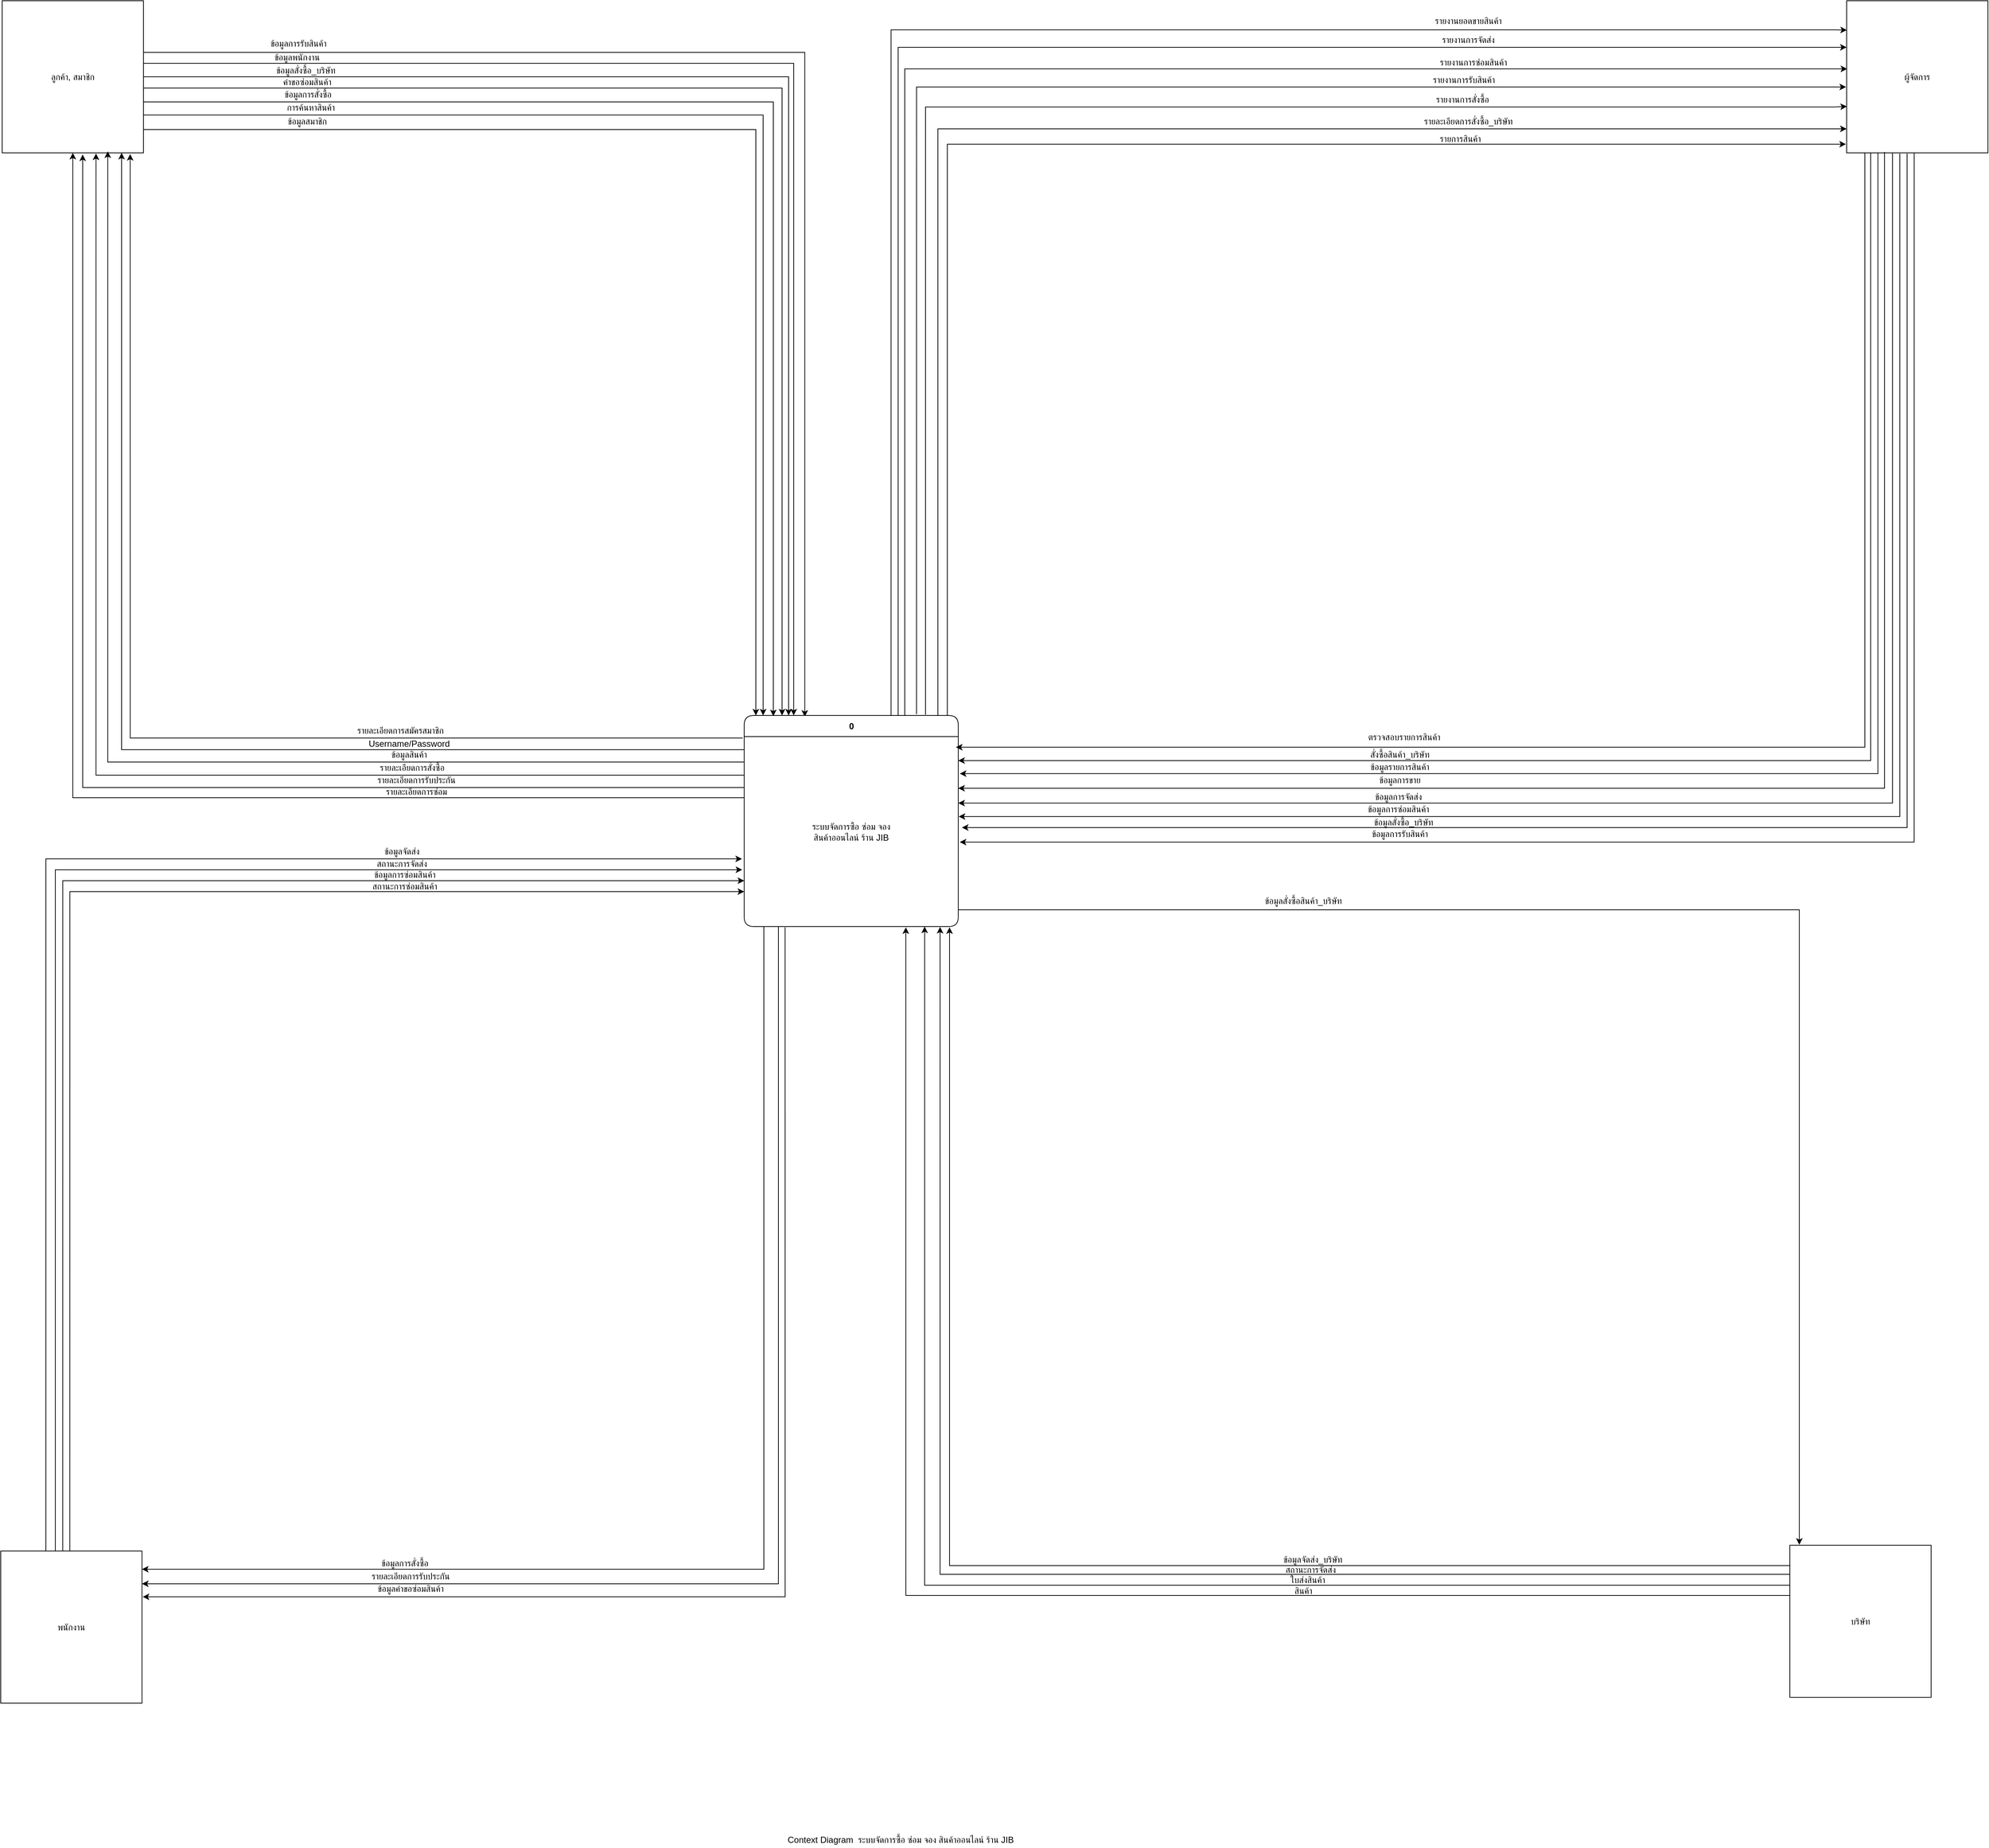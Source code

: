 <mxfile version="14.4.9" type="github">
  <diagram id="piSAjxvNjsATT06_tmGj" name="Page-1">
    <mxGraphModel dx="4449" dy="2486" grid="0" gridSize="10" guides="1" tooltips="1" connect="1" arrows="1" fold="1" page="1" pageScale="1" pageWidth="850" pageHeight="1100" math="0" shadow="0">
      <root>
        <mxCell id="0" />
        <mxCell id="1" parent="0" />
        <mxCell id="WleY1IvYI3spGeeIoT7s-6" style="edgeStyle=orthogonalEdgeStyle;rounded=0;orthogonalLoop=1;jettySize=auto;html=1;" edge="1" parent="1" source="K2hIcIQr3NRvpB6Ntuvf-3">
          <mxGeometry relative="1" as="geometry">
            <mxPoint x="-111" y="-40" as="targetPoint" />
            <Array as="points">
              <mxPoint x="-111" y="-845" />
              <mxPoint x="-111" y="-40" />
            </Array>
          </mxGeometry>
        </mxCell>
        <mxCell id="WleY1IvYI3spGeeIoT7s-8" style="edgeStyle=orthogonalEdgeStyle;rounded=0;orthogonalLoop=1;jettySize=auto;html=1;" edge="1" parent="1" source="K2hIcIQr3NRvpB6Ntuvf-3">
          <mxGeometry relative="1" as="geometry">
            <mxPoint x="-101" y="-40" as="targetPoint" />
            <Array as="points">
              <mxPoint x="-101" y="-865" />
              <mxPoint x="-101" y="-40" />
            </Array>
          </mxGeometry>
        </mxCell>
        <mxCell id="WleY1IvYI3spGeeIoT7s-14" style="edgeStyle=orthogonalEdgeStyle;rounded=0;orthogonalLoop=1;jettySize=auto;html=1;" edge="1" parent="1" source="K2hIcIQr3NRvpB6Ntuvf-3">
          <mxGeometry relative="1" as="geometry">
            <mxPoint x="-87" y="-39" as="targetPoint" />
            <Array as="points">
              <mxPoint x="-87" y="-883" />
              <mxPoint x="-87" y="-39" />
            </Array>
          </mxGeometry>
        </mxCell>
        <mxCell id="WleY1IvYI3spGeeIoT7s-22" style="edgeStyle=orthogonalEdgeStyle;rounded=0;orthogonalLoop=1;jettySize=auto;html=1;" edge="1" parent="1" source="K2hIcIQr3NRvpB6Ntuvf-3" target="WleY1IvYI3spGeeIoT7s-1">
          <mxGeometry relative="1" as="geometry">
            <Array as="points">
              <mxPoint x="-75" y="-902" />
            </Array>
          </mxGeometry>
        </mxCell>
        <mxCell id="WleY1IvYI3spGeeIoT7s-74" style="edgeStyle=orthogonalEdgeStyle;rounded=0;orthogonalLoop=1;jettySize=auto;html=1;" edge="1" parent="1" source="K2hIcIQr3NRvpB6Ntuvf-3" target="WleY1IvYI3spGeeIoT7s-1">
          <mxGeometry relative="1" as="geometry">
            <mxPoint x="-66" y="-46" as="targetPoint" />
            <Array as="points">
              <mxPoint x="-66" y="-918" />
            </Array>
          </mxGeometry>
        </mxCell>
        <mxCell id="WleY1IvYI3spGeeIoT7s-75" style="edgeStyle=orthogonalEdgeStyle;rounded=0;orthogonalLoop=1;jettySize=auto;html=1;" edge="1" parent="1" source="K2hIcIQr3NRvpB6Ntuvf-3" target="WleY1IvYI3spGeeIoT7s-1">
          <mxGeometry relative="1" as="geometry">
            <Array as="points">
              <mxPoint x="-59" y="-936" />
            </Array>
          </mxGeometry>
        </mxCell>
        <mxCell id="WleY1IvYI3spGeeIoT7s-78" style="edgeStyle=orthogonalEdgeStyle;rounded=0;orthogonalLoop=1;jettySize=auto;html=1;entryX=0.283;entryY=0.006;entryDx=0;entryDy=0;entryPerimeter=0;" edge="1" parent="1" source="K2hIcIQr3NRvpB6Ntuvf-3" target="WleY1IvYI3spGeeIoT7s-1">
          <mxGeometry relative="1" as="geometry">
            <Array as="points">
              <mxPoint x="-44" y="-951" />
            </Array>
          </mxGeometry>
        </mxCell>
        <mxCell id="K2hIcIQr3NRvpB6Ntuvf-3" value="ลูกค้า, สมาชิก" style="rounded=0;whiteSpace=wrap;html=1;" parent="1" vertex="1">
          <mxGeometry x="-1146" y="-1022" width="194" height="209" as="geometry" />
        </mxCell>
        <mxCell id="WleY1IvYI3spGeeIoT7s-59" style="edgeStyle=orthogonalEdgeStyle;rounded=0;orthogonalLoop=1;jettySize=auto;html=1;entryX=0.989;entryY=0.056;entryDx=0;entryDy=0;entryPerimeter=0;" edge="1" parent="1" source="K2hIcIQr3NRvpB6Ntuvf-6" target="WleY1IvYI3spGeeIoT7s-2">
          <mxGeometry relative="1" as="geometry">
            <Array as="points">
              <mxPoint x="1412" y="4" />
            </Array>
          </mxGeometry>
        </mxCell>
        <mxCell id="K2hIcIQr3NRvpB6Ntuvf-6" value="ผู้จัดการ" style="rounded=0;whiteSpace=wrap;html=1;" parent="1" vertex="1">
          <mxGeometry x="1387" y="-1022" width="194" height="209" as="geometry" />
        </mxCell>
        <mxCell id="WleY1IvYI3spGeeIoT7s-67" style="edgeStyle=orthogonalEdgeStyle;rounded=0;orthogonalLoop=1;jettySize=auto;html=1;" edge="1" parent="1" source="K2hIcIQr3NRvpB6Ntuvf-7">
          <mxGeometry relative="1" as="geometry">
            <mxPoint x="155" y="251" as="targetPoint" />
            <Array as="points">
              <mxPoint x="155" y="1128" />
              <mxPoint x="155" y="251" />
            </Array>
          </mxGeometry>
        </mxCell>
        <mxCell id="WleY1IvYI3spGeeIoT7s-68" style="edgeStyle=orthogonalEdgeStyle;rounded=0;orthogonalLoop=1;jettySize=auto;html=1;entryX=0.915;entryY=1.002;entryDx=0;entryDy=0;entryPerimeter=0;" edge="1" parent="1" source="K2hIcIQr3NRvpB6Ntuvf-7" target="WleY1IvYI3spGeeIoT7s-2">
          <mxGeometry relative="1" as="geometry">
            <mxPoint x="146" y="262" as="targetPoint" />
            <Array as="points">
              <mxPoint x="142" y="1140" />
            </Array>
          </mxGeometry>
        </mxCell>
        <mxCell id="WleY1IvYI3spGeeIoT7s-80" style="edgeStyle=orthogonalEdgeStyle;rounded=0;orthogonalLoop=1;jettySize=auto;html=1;entryX=0.843;entryY=1;entryDx=0;entryDy=0;entryPerimeter=0;" edge="1" parent="1" source="K2hIcIQr3NRvpB6Ntuvf-7" target="WleY1IvYI3spGeeIoT7s-2">
          <mxGeometry relative="1" as="geometry">
            <mxPoint x="124" y="252" as="targetPoint" />
            <Array as="points">
              <mxPoint x="121" y="1155" />
            </Array>
          </mxGeometry>
        </mxCell>
        <mxCell id="WleY1IvYI3spGeeIoT7s-81" style="edgeStyle=orthogonalEdgeStyle;rounded=0;orthogonalLoop=1;jettySize=auto;html=1;entryX=0.755;entryY=1.004;entryDx=0;entryDy=0;entryPerimeter=0;" edge="1" parent="1" source="K2hIcIQr3NRvpB6Ntuvf-7" target="WleY1IvYI3spGeeIoT7s-2">
          <mxGeometry relative="1" as="geometry">
            <mxPoint x="62.5" y="267" as="targetPoint" />
            <Array as="points">
              <mxPoint x="95" y="1169" />
            </Array>
          </mxGeometry>
        </mxCell>
        <mxCell id="K2hIcIQr3NRvpB6Ntuvf-7" value="บริษัท" style="rounded=0;whiteSpace=wrap;html=1;" parent="1" vertex="1">
          <mxGeometry x="1309" y="1100" width="194" height="209" as="geometry" />
        </mxCell>
        <mxCell id="K2hIcIQr3NRvpB6Ntuvf-15" value="Context Diagram&amp;nbsp; ระบบจัดการซื้อ ซ่อม จอง สินค้าออนไลน์ ร้าน JIB" style="text;html=1;strokeColor=none;fillColor=none;align=center;verticalAlign=middle;whiteSpace=wrap;rounded=0;" parent="1" vertex="1">
          <mxGeometry x="-92" y="1495" width="360" height="20" as="geometry" />
        </mxCell>
        <mxCell id="WleY1IvYI3spGeeIoT7s-40" style="edgeStyle=orthogonalEdgeStyle;rounded=0;orthogonalLoop=1;jettySize=auto;html=1;" edge="1" parent="1" source="WleY1IvYI3spGeeIoT7s-1" target="WleY1IvYI3spGeeIoT7s-29">
          <mxGeometry relative="1" as="geometry">
            <Array as="points">
              <mxPoint x="-100" y="1133" />
            </Array>
          </mxGeometry>
        </mxCell>
        <mxCell id="WleY1IvYI3spGeeIoT7s-44" style="edgeStyle=orthogonalEdgeStyle;rounded=0;orthogonalLoop=1;jettySize=auto;html=1;" edge="1" parent="1" source="WleY1IvYI3spGeeIoT7s-1">
          <mxGeometry relative="1" as="geometry">
            <mxPoint x="-954" y="1153" as="targetPoint" />
            <Array as="points">
              <mxPoint x="-80" y="1153" />
              <mxPoint x="-954" y="1153" />
            </Array>
          </mxGeometry>
        </mxCell>
        <mxCell id="WleY1IvYI3spGeeIoT7s-57" style="edgeStyle=orthogonalEdgeStyle;rounded=0;orthogonalLoop=1;jettySize=auto;html=1;entryX=-0.005;entryY=0.943;entryDx=0;entryDy=0;entryPerimeter=0;" edge="1" parent="1" source="WleY1IvYI3spGeeIoT7s-1" target="K2hIcIQr3NRvpB6Ntuvf-6">
          <mxGeometry relative="1" as="geometry">
            <Array as="points">
              <mxPoint x="152" y="-825" />
            </Array>
          </mxGeometry>
        </mxCell>
        <mxCell id="WleY1IvYI3spGeeIoT7s-58" style="edgeStyle=orthogonalEdgeStyle;rounded=0;orthogonalLoop=1;jettySize=auto;html=1;" edge="1" parent="1" source="WleY1IvYI3spGeeIoT7s-1">
          <mxGeometry relative="1" as="geometry">
            <mxPoint x="1387" y="-846" as="targetPoint" />
            <Array as="points">
              <mxPoint x="139" y="-846" />
              <mxPoint x="1387" y="-846" />
            </Array>
          </mxGeometry>
        </mxCell>
        <mxCell id="WleY1IvYI3spGeeIoT7s-1" value="0" style="swimlane;fontStyle=1;align=center;verticalAlign=middle;childLayout=stackLayout;horizontal=1;startSize=29;horizontalStack=0;resizeParent=1;resizeParentMax=0;resizeLast=0;collapsible=0;marginBottom=0;html=1;rounded=1;" vertex="1" parent="1">
          <mxGeometry x="-127" y="-40" width="294" height="290" as="geometry" />
        </mxCell>
        <mxCell id="WleY1IvYI3spGeeIoT7s-2" value="&lt;div&gt;ระบบจัดการซื้อ ซ่อม จอง &lt;br&gt;&lt;/div&gt;&lt;div&gt;สินค้าออนไลน์ ร้าน JIB&lt;/div&gt;" style="text;html=1;strokeColor=none;fillColor=none;align=center;verticalAlign=middle;spacingLeft=4;spacingRight=4;overflow=hidden;rotatable=0;points=[[0,0.5],[1,0.5]];portConstraint=eastwest;" vertex="1" parent="WleY1IvYI3spGeeIoT7s-1">
          <mxGeometry y="29" width="294" height="261" as="geometry" />
        </mxCell>
        <mxCell id="WleY1IvYI3spGeeIoT7s-7" value="ข้อมูลสมาชิก" style="text;html=1;strokeColor=none;fillColor=none;align=center;verticalAlign=middle;whiteSpace=wrap;rounded=0;" vertex="1" parent="1">
          <mxGeometry x="-767" y="-866" width="80" height="20" as="geometry" />
        </mxCell>
        <mxCell id="WleY1IvYI3spGeeIoT7s-9" style="edgeStyle=orthogonalEdgeStyle;rounded=0;orthogonalLoop=1;jettySize=auto;html=1;entryX=0.906;entryY=1.008;entryDx=0;entryDy=0;entryPerimeter=0;" edge="1" parent="1" target="K2hIcIQr3NRvpB6Ntuvf-3">
          <mxGeometry relative="1" as="geometry">
            <mxPoint x="-129" y="-9" as="sourcePoint" />
            <mxPoint x="-970" y="-810" as="targetPoint" />
            <Array as="points">
              <mxPoint x="-970" y="-9" />
            </Array>
          </mxGeometry>
        </mxCell>
        <mxCell id="WleY1IvYI3spGeeIoT7s-10" value="รายละเอียดการสมัครสมาชิก" style="text;html=1;strokeColor=none;fillColor=none;align=center;verticalAlign=middle;whiteSpace=wrap;rounded=0;" vertex="1" parent="1">
          <mxGeometry x="-674" y="-29" width="150" height="20" as="geometry" />
        </mxCell>
        <mxCell id="WleY1IvYI3spGeeIoT7s-12" style="edgeStyle=orthogonalEdgeStyle;rounded=0;orthogonalLoop=1;jettySize=auto;html=1;" edge="1" parent="1" source="WleY1IvYI3spGeeIoT7s-2">
          <mxGeometry relative="1" as="geometry">
            <mxPoint x="-982" y="-813" as="targetPoint" />
            <Array as="points">
              <mxPoint x="-982" y="7" />
            </Array>
          </mxGeometry>
        </mxCell>
        <mxCell id="WleY1IvYI3spGeeIoT7s-13" value="Username/Password" style="text;html=1;strokeColor=none;fillColor=none;align=center;verticalAlign=middle;whiteSpace=wrap;rounded=0;" vertex="1" parent="1">
          <mxGeometry x="-662" y="-11" width="150" height="20" as="geometry" />
        </mxCell>
        <mxCell id="WleY1IvYI3spGeeIoT7s-18" value="การค้นหาสินค้า" style="text;html=1;strokeColor=none;fillColor=none;align=center;verticalAlign=middle;whiteSpace=wrap;rounded=0;" vertex="1" parent="1">
          <mxGeometry x="-767" y="-885" width="90" height="20" as="geometry" />
        </mxCell>
        <mxCell id="WleY1IvYI3spGeeIoT7s-21" value="ข้อมูลการสั่งซื้อ" style="text;html=1;strokeColor=none;fillColor=none;align=center;verticalAlign=middle;whiteSpace=wrap;rounded=0;" vertex="1" parent="1">
          <mxGeometry x="-771" y="-903" width="90" height="20" as="geometry" />
        </mxCell>
        <mxCell id="WleY1IvYI3spGeeIoT7s-23" style="edgeStyle=orthogonalEdgeStyle;rounded=0;orthogonalLoop=1;jettySize=auto;html=1;" edge="1" parent="1">
          <mxGeometry relative="1" as="geometry">
            <mxPoint x="-127" y="24" as="sourcePoint" />
            <mxPoint x="-1001" y="-815" as="targetPoint" />
            <Array as="points">
              <mxPoint x="-1001" y="24" />
            </Array>
          </mxGeometry>
        </mxCell>
        <mxCell id="WleY1IvYI3spGeeIoT7s-24" value="ข้อมูลสินค้า" style="text;html=1;strokeColor=none;fillColor=none;align=center;verticalAlign=middle;whiteSpace=wrap;rounded=0;" vertex="1" parent="1">
          <mxGeometry x="-642" y="4" width="110" height="20" as="geometry" />
        </mxCell>
        <mxCell id="WleY1IvYI3spGeeIoT7s-25" style="edgeStyle=orthogonalEdgeStyle;rounded=0;orthogonalLoop=1;jettySize=auto;html=1;entryX=0.664;entryY=1.004;entryDx=0;entryDy=0;entryPerimeter=0;" edge="1" parent="1" source="WleY1IvYI3spGeeIoT7s-2" target="K2hIcIQr3NRvpB6Ntuvf-3">
          <mxGeometry relative="1" as="geometry">
            <Array as="points">
              <mxPoint x="-1017" y="42" />
            </Array>
          </mxGeometry>
        </mxCell>
        <mxCell id="WleY1IvYI3spGeeIoT7s-26" value="รายละเอียดการสั่งซื้อ" style="text;html=1;strokeColor=none;fillColor=none;align=center;verticalAlign=middle;whiteSpace=wrap;rounded=0;" vertex="1" parent="1">
          <mxGeometry x="-638" y="22" width="110" height="20" as="geometry" />
        </mxCell>
        <mxCell id="WleY1IvYI3spGeeIoT7s-27" value="รายละเอียดการรับประกัน" style="text;html=1;strokeColor=none;fillColor=none;align=center;verticalAlign=middle;whiteSpace=wrap;rounded=0;" vertex="1" parent="1">
          <mxGeometry x="-642" y="39" width="130" height="20" as="geometry" />
        </mxCell>
        <mxCell id="WleY1IvYI3spGeeIoT7s-28" style="edgeStyle=orthogonalEdgeStyle;rounded=0;orthogonalLoop=1;jettySize=auto;html=1;entryX=0.57;entryY=1.011;entryDx=0;entryDy=0;entryPerimeter=0;" edge="1" parent="1" source="WleY1IvYI3spGeeIoT7s-2" target="K2hIcIQr3NRvpB6Ntuvf-3">
          <mxGeometry relative="1" as="geometry">
            <Array as="points">
              <mxPoint x="-1035" y="59" />
            </Array>
          </mxGeometry>
        </mxCell>
        <mxCell id="WleY1IvYI3spGeeIoT7s-31" style="edgeStyle=orthogonalEdgeStyle;rounded=0;orthogonalLoop=1;jettySize=auto;html=1;" edge="1" parent="1" source="WleY1IvYI3spGeeIoT7s-29">
          <mxGeometry relative="1" as="geometry">
            <mxPoint x="-130" y="157" as="targetPoint" />
            <Array as="points">
              <mxPoint x="-1086" y="157" />
            </Array>
          </mxGeometry>
        </mxCell>
        <mxCell id="WleY1IvYI3spGeeIoT7s-36" style="edgeStyle=orthogonalEdgeStyle;rounded=0;orthogonalLoop=1;jettySize=auto;html=1;entryX=-0.009;entryY=0.701;entryDx=0;entryDy=0;entryPerimeter=0;" edge="1" parent="1" source="WleY1IvYI3spGeeIoT7s-29" target="WleY1IvYI3spGeeIoT7s-2">
          <mxGeometry relative="1" as="geometry">
            <Array as="points">
              <mxPoint x="-1073" y="172" />
            </Array>
          </mxGeometry>
        </mxCell>
        <mxCell id="WleY1IvYI3spGeeIoT7s-29" value="พนักงาน" style="rounded=0;whiteSpace=wrap;html=1;" vertex="1" parent="1">
          <mxGeometry x="-1148" y="1108" width="194" height="209" as="geometry" />
        </mxCell>
        <mxCell id="WleY1IvYI3spGeeIoT7s-34" value="ข้อมูลจัดส่ง" style="text;html=1;strokeColor=none;fillColor=none;align=center;verticalAlign=middle;whiteSpace=wrap;rounded=0;" vertex="1" parent="1">
          <mxGeometry x="-642" y="137" width="90" height="20" as="geometry" />
        </mxCell>
        <mxCell id="WleY1IvYI3spGeeIoT7s-38" value="สถานะการจัดส่ง" style="text;html=1;strokeColor=none;fillColor=none;align=center;verticalAlign=middle;whiteSpace=wrap;rounded=0;" vertex="1" parent="1">
          <mxGeometry x="-642" y="154" width="90" height="20" as="geometry" />
        </mxCell>
        <mxCell id="WleY1IvYI3spGeeIoT7s-39" value="ข้อมูลการสั่งซื้อ" style="text;html=1;strokeColor=none;fillColor=none;align=center;verticalAlign=middle;whiteSpace=wrap;rounded=0;" vertex="1" parent="1">
          <mxGeometry x="-638" y="1115" width="90" height="20" as="geometry" />
        </mxCell>
        <mxCell id="WleY1IvYI3spGeeIoT7s-41" value="คำขอซ่อมสินค้า" style="text;html=1;strokeColor=none;fillColor=none;align=center;verticalAlign=middle;whiteSpace=wrap;rounded=0;" vertex="1" parent="1">
          <mxGeometry x="-772" y="-920" width="90" height="20" as="geometry" />
        </mxCell>
        <mxCell id="WleY1IvYI3spGeeIoT7s-42" value="รายละเอียดการซ่อม" style="text;html=1;strokeColor=none;fillColor=none;align=center;verticalAlign=middle;whiteSpace=wrap;rounded=0;" vertex="1" parent="1">
          <mxGeometry x="-642" y="55" width="130" height="20" as="geometry" />
        </mxCell>
        <mxCell id="WleY1IvYI3spGeeIoT7s-43" style="edgeStyle=orthogonalEdgeStyle;rounded=0;orthogonalLoop=1;jettySize=auto;html=1;entryX=0.5;entryY=1;entryDx=0;entryDy=0;" edge="1" parent="1" source="WleY1IvYI3spGeeIoT7s-2" target="K2hIcIQr3NRvpB6Ntuvf-3">
          <mxGeometry relative="1" as="geometry">
            <Array as="points">
              <mxPoint x="-1049" y="73" />
            </Array>
          </mxGeometry>
        </mxCell>
        <mxCell id="WleY1IvYI3spGeeIoT7s-47" value="รายละเอียดการรับประกัน" style="text;html=1;strokeColor=none;fillColor=none;align=center;verticalAlign=middle;whiteSpace=wrap;rounded=0;" vertex="1" parent="1">
          <mxGeometry x="-650" y="1133" width="130" height="20" as="geometry" />
        </mxCell>
        <mxCell id="WleY1IvYI3spGeeIoT7s-48" value="ข้อมูลคำขอซ่อมสินค้า" style="text;html=1;strokeColor=none;fillColor=none;align=center;verticalAlign=middle;whiteSpace=wrap;rounded=0;" vertex="1" parent="1">
          <mxGeometry x="-640" y="1150" width="110" height="20" as="geometry" />
        </mxCell>
        <mxCell id="WleY1IvYI3spGeeIoT7s-50" style="edgeStyle=orthogonalEdgeStyle;rounded=0;orthogonalLoop=1;jettySize=auto;html=1;exitX=0.191;exitY=1.004;exitDx=0;exitDy=0;exitPerimeter=0;entryX=1.005;entryY=0.301;entryDx=0;entryDy=0;entryPerimeter=0;" edge="1" parent="1" source="WleY1IvYI3spGeeIoT7s-2" target="WleY1IvYI3spGeeIoT7s-29">
          <mxGeometry relative="1" as="geometry">
            <mxPoint x="-70" y="268" as="sourcePoint" />
            <mxPoint x="-944" y="1171" as="targetPoint" />
            <Array as="points">
              <mxPoint x="-71" y="1171" />
            </Array>
          </mxGeometry>
        </mxCell>
        <mxCell id="WleY1IvYI3spGeeIoT7s-51" style="edgeStyle=orthogonalEdgeStyle;rounded=0;orthogonalLoop=1;jettySize=auto;html=1;exitX=0.439;exitY=-0.001;exitDx=0;exitDy=0;exitPerimeter=0;" edge="1" parent="1" source="WleY1IvYI3spGeeIoT7s-29">
          <mxGeometry relative="1" as="geometry">
            <mxPoint x="-1063" y="1113" as="sourcePoint" />
            <mxPoint x="-127" y="187" as="targetPoint" />
            <Array as="points">
              <mxPoint x="-1063" y="187" />
            </Array>
          </mxGeometry>
        </mxCell>
        <mxCell id="WleY1IvYI3spGeeIoT7s-52" style="edgeStyle=orthogonalEdgeStyle;rounded=0;orthogonalLoop=1;jettySize=auto;html=1;exitX=0.489;exitY=-0.002;exitDx=0;exitDy=0;exitPerimeter=0;" edge="1" parent="1" source="WleY1IvYI3spGeeIoT7s-29" target="WleY1IvYI3spGeeIoT7s-2">
          <mxGeometry relative="1" as="geometry">
            <mxPoint x="-1053" y="1123" as="sourcePoint" />
            <mxPoint x="-163" y="209" as="targetPoint" />
            <Array as="points">
              <mxPoint x="-1053" y="202" />
            </Array>
          </mxGeometry>
        </mxCell>
        <mxCell id="WleY1IvYI3spGeeIoT7s-53" value="ข้อมูลการซ่อมสินค้า" style="text;html=1;strokeColor=none;fillColor=none;align=center;verticalAlign=middle;whiteSpace=wrap;rounded=0;" vertex="1" parent="1">
          <mxGeometry x="-648" y="169" width="110" height="20" as="geometry" />
        </mxCell>
        <mxCell id="WleY1IvYI3spGeeIoT7s-54" value="สถานะการซ่อมสินค้า" style="text;html=1;strokeColor=none;fillColor=none;align=center;verticalAlign=middle;whiteSpace=wrap;rounded=0;" vertex="1" parent="1">
          <mxGeometry x="-648" y="185" width="110" height="20" as="geometry" />
        </mxCell>
        <mxCell id="WleY1IvYI3spGeeIoT7s-60" style="edgeStyle=orthogonalEdgeStyle;rounded=0;orthogonalLoop=1;jettySize=auto;html=1;exitX=0.17;exitY=1.002;exitDx=0;exitDy=0;exitPerimeter=0;" edge="1" parent="1" source="K2hIcIQr3NRvpB6Ntuvf-6">
          <mxGeometry relative="1" as="geometry">
            <mxPoint x="1420" y="-812" as="sourcePoint" />
            <mxPoint x="167" y="22" as="targetPoint" />
            <Array as="points">
              <mxPoint x="1420" y="22" />
            </Array>
          </mxGeometry>
        </mxCell>
        <mxCell id="WleY1IvYI3spGeeIoT7s-61" value="ตรวจสอบรายการสินค้า" style="text;html=1;strokeColor=none;fillColor=none;align=center;verticalAlign=middle;whiteSpace=wrap;rounded=0;" vertex="1" parent="1">
          <mxGeometry x="717" y="-20" width="125" height="20" as="geometry" />
        </mxCell>
        <mxCell id="WleY1IvYI3spGeeIoT7s-64" value="สั่งซื้อสินค้า_บริษัท" style="text;html=1;strokeColor=none;fillColor=none;align=center;verticalAlign=middle;whiteSpace=wrap;rounded=0;" vertex="1" parent="1">
          <mxGeometry x="711" y="4" width="125" height="20" as="geometry" />
        </mxCell>
        <mxCell id="WleY1IvYI3spGeeIoT7s-65" value="รายการสินค้า" style="text;html=1;strokeColor=none;fillColor=none;align=center;verticalAlign=middle;whiteSpace=wrap;rounded=0;" vertex="1" parent="1">
          <mxGeometry x="794" y="-842" width="125" height="20" as="geometry" />
        </mxCell>
        <mxCell id="WleY1IvYI3spGeeIoT7s-66" value="รายละเอียดการสั่งซื้อ_บริษัท" style="text;html=1;strokeColor=none;fillColor=none;align=center;verticalAlign=middle;whiteSpace=wrap;rounded=0;" vertex="1" parent="1">
          <mxGeometry x="785" y="-866" width="164.5" height="20" as="geometry" />
        </mxCell>
        <mxCell id="WleY1IvYI3spGeeIoT7s-69" style="edgeStyle=orthogonalEdgeStyle;rounded=0;orthogonalLoop=1;jettySize=auto;html=1;entryX=0.067;entryY=-0.003;entryDx=0;entryDy=0;entryPerimeter=0;" edge="1" parent="1" source="WleY1IvYI3spGeeIoT7s-2" target="K2hIcIQr3NRvpB6Ntuvf-7">
          <mxGeometry relative="1" as="geometry">
            <mxPoint x="1300" y="1087" as="targetPoint" />
            <Array as="points">
              <mxPoint x="1322" y="227" />
            </Array>
          </mxGeometry>
        </mxCell>
        <mxCell id="WleY1IvYI3spGeeIoT7s-70" value="ข้อมูลสั่งซื้อสินค้า_บริษัท" style="text;html=1;strokeColor=none;fillColor=none;align=center;verticalAlign=middle;whiteSpace=wrap;rounded=0;" vertex="1" parent="1">
          <mxGeometry x="571" y="205" width="140" height="20" as="geometry" />
        </mxCell>
        <mxCell id="WleY1IvYI3spGeeIoT7s-71" value="ข้อมูลจัดส่ง_บริษัท" style="text;html=1;strokeColor=none;fillColor=none;align=center;verticalAlign=middle;whiteSpace=wrap;rounded=0;" vertex="1" parent="1">
          <mxGeometry x="604" y="1110" width="100" height="20" as="geometry" />
        </mxCell>
        <mxCell id="WleY1IvYI3spGeeIoT7s-72" value="สถานะการจัดส่ง" style="text;html=1;strokeColor=none;fillColor=none;align=center;verticalAlign=middle;whiteSpace=wrap;rounded=0;" vertex="1" parent="1">
          <mxGeometry x="606" y="1124" width="90" height="20" as="geometry" />
        </mxCell>
        <mxCell id="WleY1IvYI3spGeeIoT7s-76" value="ข้อมูลสั่งซื้อ_บริษัท" style="text;html=1;strokeColor=none;fillColor=none;align=center;verticalAlign=middle;whiteSpace=wrap;rounded=0;" vertex="1" parent="1">
          <mxGeometry x="-799" y="-936" width="140" height="20" as="geometry" />
        </mxCell>
        <mxCell id="WleY1IvYI3spGeeIoT7s-77" value="ข้อมูลพนักงาน" style="text;html=1;strokeColor=none;fillColor=none;align=center;verticalAlign=middle;whiteSpace=wrap;rounded=0;" vertex="1" parent="1">
          <mxGeometry x="-811" y="-954" width="140" height="20" as="geometry" />
        </mxCell>
        <mxCell id="WleY1IvYI3spGeeIoT7s-79" value="ข้อมูลการรับสินค้า" style="text;html=1;strokeColor=none;fillColor=none;align=center;verticalAlign=middle;whiteSpace=wrap;rounded=0;" vertex="1" parent="1">
          <mxGeometry x="-809" y="-973" width="140" height="20" as="geometry" />
        </mxCell>
        <mxCell id="WleY1IvYI3spGeeIoT7s-82" value="ใบส่งสินค้า" style="text;html=1;strokeColor=none;fillColor=none;align=center;verticalAlign=middle;whiteSpace=wrap;rounded=0;" vertex="1" parent="1">
          <mxGeometry x="577" y="1138" width="140" height="20" as="geometry" />
        </mxCell>
        <mxCell id="WleY1IvYI3spGeeIoT7s-83" value="สินค้า" style="text;html=1;strokeColor=none;fillColor=none;align=center;verticalAlign=middle;whiteSpace=wrap;rounded=0;" vertex="1" parent="1">
          <mxGeometry x="571" y="1153" width="140" height="20" as="geometry" />
        </mxCell>
        <mxCell id="WleY1IvYI3spGeeIoT7s-84" style="edgeStyle=orthogonalEdgeStyle;rounded=0;orthogonalLoop=1;jettySize=auto;html=1;entryX=1.007;entryY=0.195;entryDx=0;entryDy=0;entryPerimeter=0;" edge="1" parent="1" source="K2hIcIQr3NRvpB6Ntuvf-6" target="WleY1IvYI3spGeeIoT7s-2">
          <mxGeometry relative="1" as="geometry">
            <mxPoint x="1429.98" y="-794.582" as="sourcePoint" />
            <mxPoint x="177" y="40" as="targetPoint" />
            <Array as="points">
              <mxPoint x="1430" y="40" />
            </Array>
          </mxGeometry>
        </mxCell>
        <mxCell id="WleY1IvYI3spGeeIoT7s-85" style="edgeStyle=orthogonalEdgeStyle;rounded=0;orthogonalLoop=1;jettySize=auto;html=1;" edge="1" parent="1" target="WleY1IvYI3spGeeIoT7s-2">
          <mxGeometry relative="1" as="geometry">
            <mxPoint x="1439" y="-814" as="sourcePoint" />
            <mxPoint x="179.058" y="59.895" as="targetPoint" />
            <Array as="points">
              <mxPoint x="1439" y="60" />
            </Array>
          </mxGeometry>
        </mxCell>
        <mxCell id="WleY1IvYI3spGeeIoT7s-86" style="edgeStyle=orthogonalEdgeStyle;rounded=0;orthogonalLoop=1;jettySize=auto;html=1;entryX=1;entryY=0.35;entryDx=0;entryDy=0;entryPerimeter=0;" edge="1" parent="1" target="WleY1IvYI3spGeeIoT7s-2">
          <mxGeometry relative="1" as="geometry">
            <mxPoint x="1450" y="-813" as="sourcePoint" />
            <mxPoint x="189.058" y="79.895" as="targetPoint" />
            <Array as="points">
              <mxPoint x="1450" y="-813" />
              <mxPoint x="1450" y="80" />
            </Array>
          </mxGeometry>
        </mxCell>
        <mxCell id="WleY1IvYI3spGeeIoT7s-87" style="edgeStyle=orthogonalEdgeStyle;rounded=0;orthogonalLoop=1;jettySize=auto;html=1;entryX=1.002;entryY=0.421;entryDx=0;entryDy=0;entryPerimeter=0;" edge="1" parent="1" target="WleY1IvYI3spGeeIoT7s-2">
          <mxGeometry relative="1" as="geometry">
            <mxPoint x="1460" y="-812" as="sourcePoint" />
            <mxPoint x="199.058" y="99.895" as="targetPoint" />
            <Array as="points">
              <mxPoint x="1460" y="-812" />
              <mxPoint x="1460" y="99" />
            </Array>
          </mxGeometry>
        </mxCell>
        <mxCell id="WleY1IvYI3spGeeIoT7s-88" style="edgeStyle=orthogonalEdgeStyle;rounded=0;orthogonalLoop=1;jettySize=auto;html=1;" edge="1" parent="1">
          <mxGeometry relative="1" as="geometry">
            <mxPoint x="1470" y="-812" as="sourcePoint" />
            <mxPoint x="172" y="114" as="targetPoint" />
            <Array as="points">
              <mxPoint x="1470" y="-812" />
              <mxPoint x="1470" y="114" />
            </Array>
          </mxGeometry>
        </mxCell>
        <mxCell id="WleY1IvYI3spGeeIoT7s-89" style="edgeStyle=orthogonalEdgeStyle;rounded=0;orthogonalLoop=1;jettySize=auto;html=1;exitX=0.478;exitY=1;exitDx=0;exitDy=0;exitPerimeter=0;" edge="1" parent="1" source="K2hIcIQr3NRvpB6Ntuvf-6">
          <mxGeometry relative="1" as="geometry">
            <mxPoint x="1479.486" y="-717.537" as="sourcePoint" />
            <mxPoint x="169" y="134" as="targetPoint" />
            <Array as="points">
              <mxPoint x="1480" y="134" />
            </Array>
          </mxGeometry>
        </mxCell>
        <mxCell id="WleY1IvYI3spGeeIoT7s-91" value="ข้อมูลรายการสินค้า" style="text;html=1;strokeColor=none;fillColor=none;align=center;verticalAlign=middle;whiteSpace=wrap;rounded=0;" vertex="1" parent="1">
          <mxGeometry x="717.25" y="21" width="112.5" height="20" as="geometry" />
        </mxCell>
        <mxCell id="WleY1IvYI3spGeeIoT7s-92" value="ข้อมูลการขาย" style="text;html=1;strokeColor=none;fillColor=none;align=center;verticalAlign=middle;whiteSpace=wrap;rounded=0;" vertex="1" parent="1">
          <mxGeometry x="717.25" y="39" width="112.5" height="20" as="geometry" />
        </mxCell>
        <mxCell id="WleY1IvYI3spGeeIoT7s-93" value="ข้อมูลการจัดส่ง" style="text;html=1;strokeColor=none;fillColor=none;align=center;verticalAlign=middle;whiteSpace=wrap;rounded=0;" vertex="1" parent="1">
          <mxGeometry x="715" y="62" width="112.5" height="20" as="geometry" />
        </mxCell>
        <mxCell id="WleY1IvYI3spGeeIoT7s-94" value="ข้อมูลการซ่อมสินค้า" style="text;html=1;strokeColor=none;fillColor=none;align=center;verticalAlign=middle;whiteSpace=wrap;rounded=0;" vertex="1" parent="1">
          <mxGeometry x="715" y="79" width="112.5" height="20" as="geometry" />
        </mxCell>
        <mxCell id="WleY1IvYI3spGeeIoT7s-95" value="ข้อมูลสั่งซื้อ_บริษัท" style="text;html=1;strokeColor=none;fillColor=none;align=center;verticalAlign=middle;whiteSpace=wrap;rounded=0;" vertex="1" parent="1">
          <mxGeometry x="722.25" y="97" width="112.5" height="20" as="geometry" />
        </mxCell>
        <mxCell id="WleY1IvYI3spGeeIoT7s-96" value="ข้อมูลการรับสินค้า" style="text;html=1;strokeColor=none;fillColor=none;align=center;verticalAlign=middle;whiteSpace=wrap;rounded=0;" vertex="1" parent="1">
          <mxGeometry x="717.25" y="113" width="112.5" height="20" as="geometry" />
        </mxCell>
        <mxCell id="WleY1IvYI3spGeeIoT7s-98" style="edgeStyle=orthogonalEdgeStyle;rounded=0;orthogonalLoop=1;jettySize=auto;html=1;exitX=0.686;exitY=-0.001;exitDx=0;exitDy=0;exitPerimeter=0;entryX=0.002;entryY=0.193;entryDx=0;entryDy=0;entryPerimeter=0;" edge="1" parent="1" source="WleY1IvYI3spGeeIoT7s-1" target="K2hIcIQr3NRvpB6Ntuvf-6">
          <mxGeometry relative="1" as="geometry">
            <mxPoint x="75.0" y="-177" as="sourcePoint" />
            <mxPoint x="1323" y="-983" as="targetPoint" />
            <Array as="points">
              <mxPoint x="75" y="-982" />
              <mxPoint x="1372" y="-982" />
            </Array>
          </mxGeometry>
        </mxCell>
        <mxCell id="WleY1IvYI3spGeeIoT7s-99" style="edgeStyle=orthogonalEdgeStyle;rounded=0;orthogonalLoop=1;jettySize=auto;html=1;exitX=0.719;exitY=0;exitDx=0;exitDy=0;exitPerimeter=0;entryX=0;entryY=0.306;entryDx=0;entryDy=0;entryPerimeter=0;" edge="1" parent="1" source="WleY1IvYI3spGeeIoT7s-1" target="K2hIcIQr3NRvpB6Ntuvf-6">
          <mxGeometry relative="1" as="geometry">
            <mxPoint x="85.0" y="-152" as="sourcePoint" />
            <mxPoint x="1333" y="-958" as="targetPoint" />
            <Array as="points">
              <mxPoint x="84" y="-958" />
            </Array>
          </mxGeometry>
        </mxCell>
        <mxCell id="WleY1IvYI3spGeeIoT7s-100" style="edgeStyle=orthogonalEdgeStyle;rounded=0;orthogonalLoop=1;jettySize=auto;html=1;exitX=0.75;exitY=0;exitDx=0;exitDy=0;entryX=0.004;entryY=0.448;entryDx=0;entryDy=0;entryPerimeter=0;" edge="1" parent="1" source="WleY1IvYI3spGeeIoT7s-1" target="K2hIcIQr3NRvpB6Ntuvf-6">
          <mxGeometry relative="1" as="geometry">
            <mxPoint x="95.0" y="-123" as="sourcePoint" />
            <mxPoint x="1343" y="-929" as="targetPoint" />
            <Array as="points">
              <mxPoint x="94" y="-928" />
            </Array>
          </mxGeometry>
        </mxCell>
        <mxCell id="WleY1IvYI3spGeeIoT7s-101" style="edgeStyle=orthogonalEdgeStyle;rounded=0;orthogonalLoop=1;jettySize=auto;html=1;exitX=0.805;exitY=-0.006;exitDx=0;exitDy=0;exitPerimeter=0;entryX=-0.004;entryY=0.567;entryDx=0;entryDy=0;entryPerimeter=0;" edge="1" parent="1" source="WleY1IvYI3spGeeIoT7s-1" target="K2hIcIQr3NRvpB6Ntuvf-6">
          <mxGeometry relative="1" as="geometry">
            <mxPoint x="110.0" y="-97" as="sourcePoint" />
            <mxPoint x="1358" y="-903" as="targetPoint" />
            <Array as="points">
              <mxPoint x="110" y="-903" />
            </Array>
          </mxGeometry>
        </mxCell>
        <mxCell id="WleY1IvYI3spGeeIoT7s-102" style="edgeStyle=orthogonalEdgeStyle;rounded=0;orthogonalLoop=1;jettySize=auto;html=1;entryX=0.002;entryY=0.695;entryDx=0;entryDy=0;entryPerimeter=0;" edge="1" parent="1" target="K2hIcIQr3NRvpB6Ntuvf-6">
          <mxGeometry relative="1" as="geometry">
            <mxPoint x="122" y="-41" as="sourcePoint" />
            <mxPoint x="1370" y="-876" as="targetPoint" />
            <Array as="points">
              <mxPoint x="122" y="-876" />
              <mxPoint x="1370" y="-876" />
            </Array>
          </mxGeometry>
        </mxCell>
        <mxCell id="WleY1IvYI3spGeeIoT7s-103" value="รายงานยอดขายสินค้า" style="text;html=1;strokeColor=none;fillColor=none;align=center;verticalAlign=middle;whiteSpace=wrap;rounded=0;" vertex="1" parent="1">
          <mxGeometry x="811" y="-1004" width="112.5" height="20" as="geometry" />
        </mxCell>
        <mxCell id="WleY1IvYI3spGeeIoT7s-104" value="รายงานการจัดส่ง" style="text;html=1;strokeColor=none;fillColor=none;align=center;verticalAlign=middle;whiteSpace=wrap;rounded=0;" vertex="1" parent="1">
          <mxGeometry x="811" y="-978" width="112.5" height="20" as="geometry" />
        </mxCell>
        <mxCell id="WleY1IvYI3spGeeIoT7s-105" value="รายงานการซ่อมสินค้า" style="text;html=1;strokeColor=none;fillColor=none;align=center;verticalAlign=middle;whiteSpace=wrap;rounded=0;" vertex="1" parent="1">
          <mxGeometry x="818" y="-947" width="112.5" height="20" as="geometry" />
        </mxCell>
        <mxCell id="WleY1IvYI3spGeeIoT7s-106" value="รายงานการรับสินค้า" style="text;html=1;strokeColor=none;fillColor=none;align=center;verticalAlign=middle;whiteSpace=wrap;rounded=0;" vertex="1" parent="1">
          <mxGeometry x="798.5" y="-923" width="125" height="20" as="geometry" />
        </mxCell>
        <mxCell id="WleY1IvYI3spGeeIoT7s-107" value="รายงานการสั่งซื้อ" style="text;html=1;strokeColor=none;fillColor=none;align=center;verticalAlign=middle;whiteSpace=wrap;rounded=0;" vertex="1" parent="1">
          <mxGeometry x="796.75" y="-896" width="125" height="20" as="geometry" />
        </mxCell>
      </root>
    </mxGraphModel>
  </diagram>
</mxfile>
